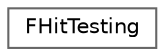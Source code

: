 digraph "Graphical Class Hierarchy"
{
 // INTERACTIVE_SVG=YES
 // LATEX_PDF_SIZE
  bgcolor="transparent";
  edge [fontname=Helvetica,fontsize=10,labelfontname=Helvetica,labelfontsize=10];
  node [fontname=Helvetica,fontsize=10,shape=box,height=0.2,width=0.4];
  rankdir="LR";
  Node0 [id="Node000000",label="FHitTesting",height=0.2,width=0.4,color="grey40", fillcolor="white", style="filled",URL="$d9/d0c/classFHitTesting.html",tooltip="Private interface to control which classes are allowed to perform hit-testing."];
}
